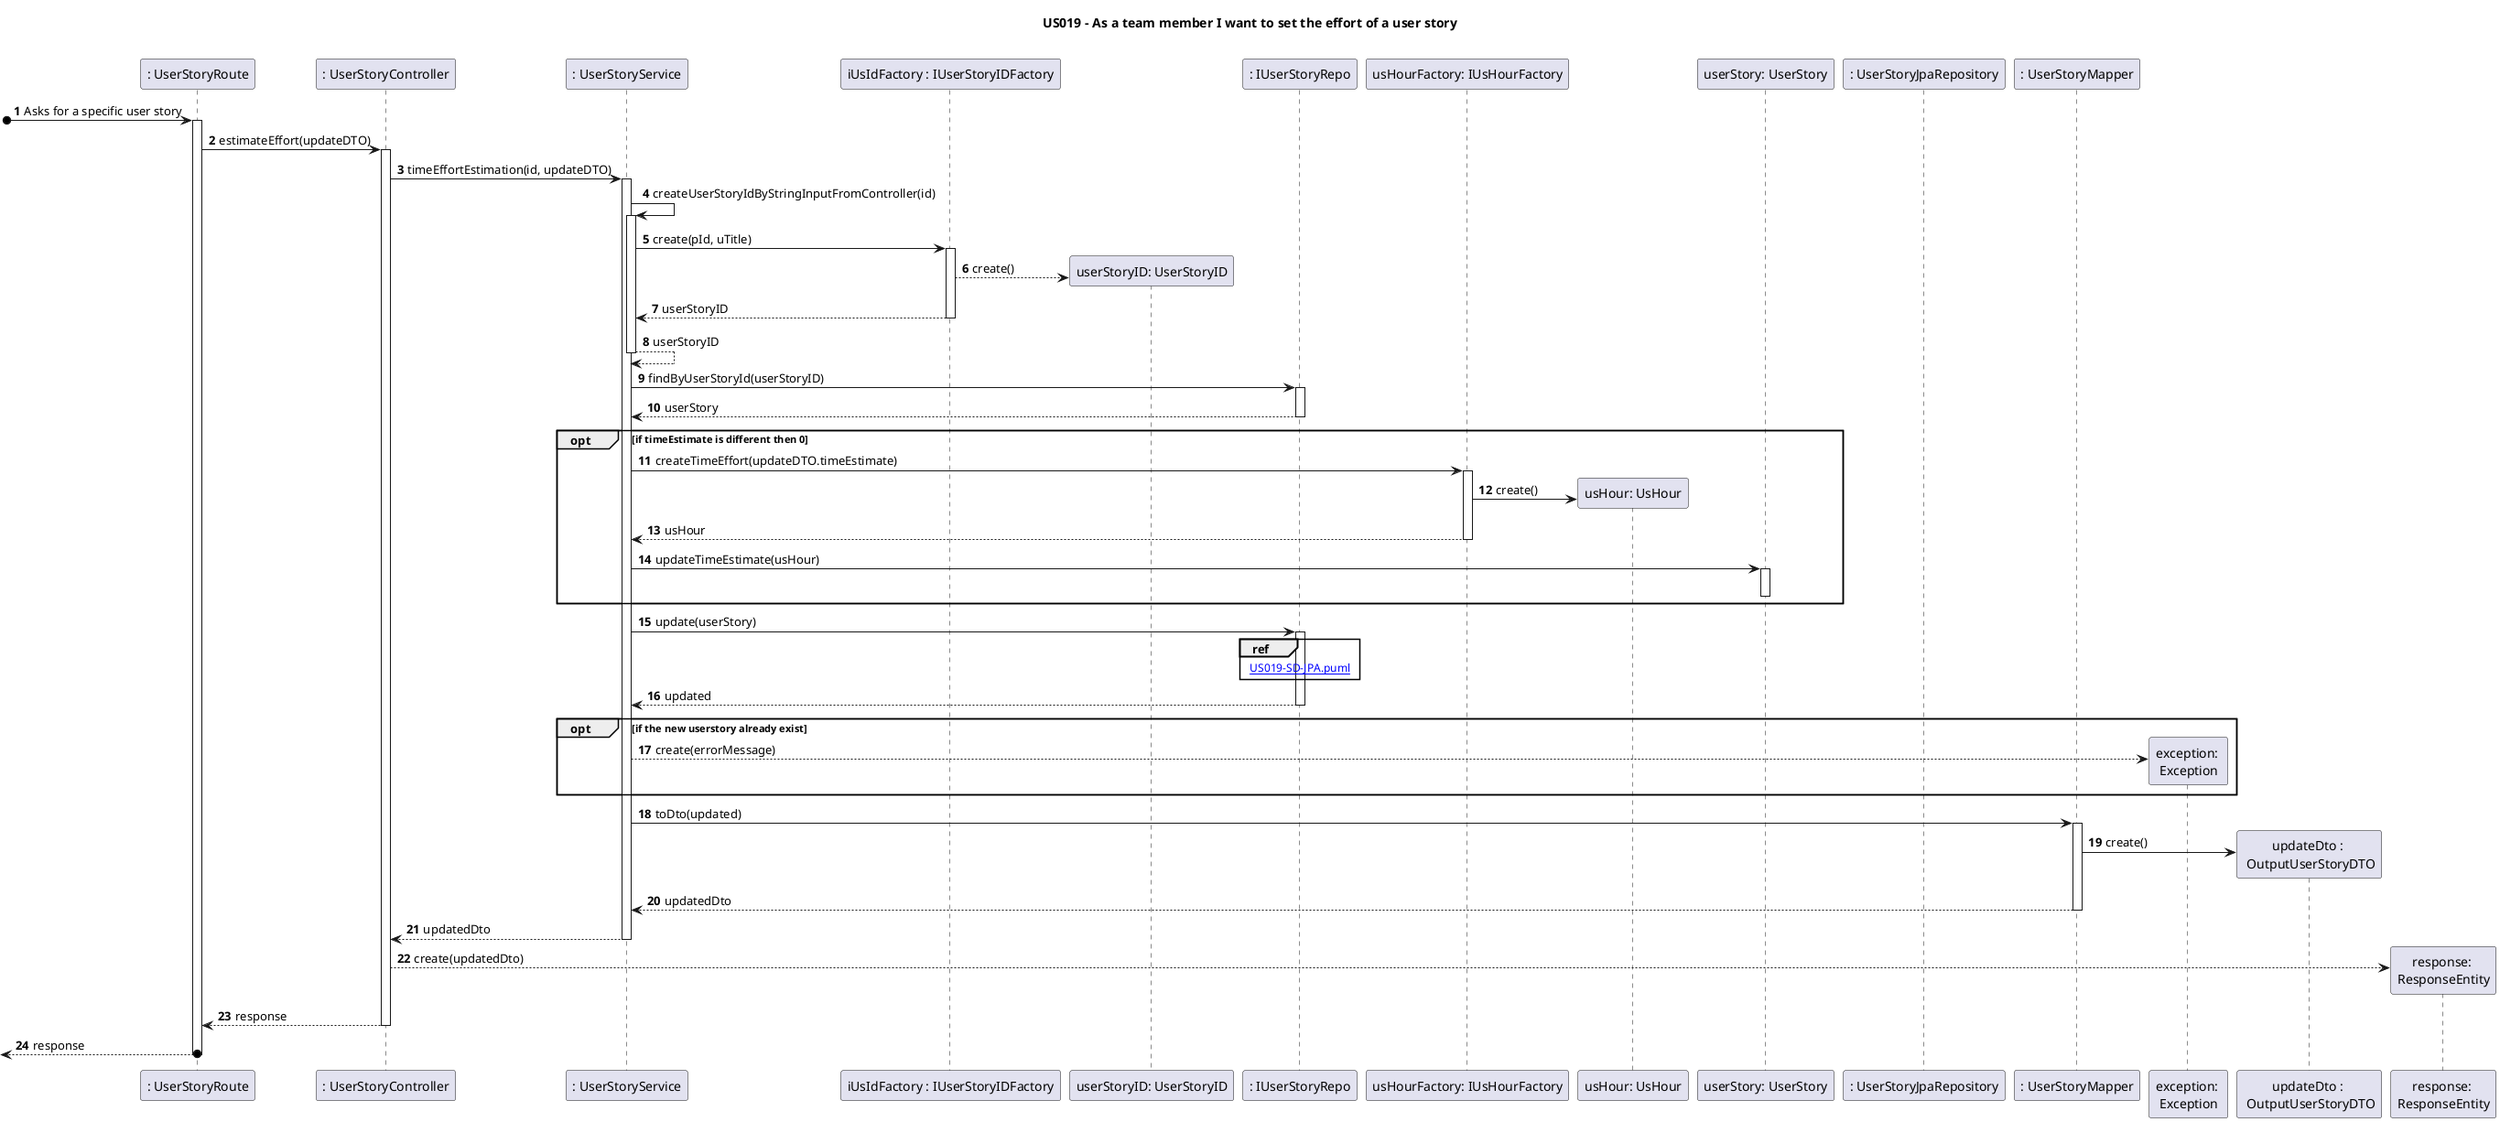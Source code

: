 @startuml
title "US019 - As a team member I want to set the effort of a user story"

autoactivate on
autonumber

participant ": UserStoryRoute" as Route
participant ": UserStoryController" as Ctrl
participant ": UserStoryService" as Service
participant "iUsIdFactory : IUserStoryIDFactory" as IdFactory
participant "userStoryID: UserStoryID" as ID
participant ": IUserStoryRepo" as Repo
participant "usHourFactory: IUsHourFactory" as EffortFactory
participant "usHour: UsHour" as Effort
participant "userStory: UserStory" as US
participant ": UserStoryJpaRepository" as Driver
participant ": UserStoryMapper" as usMapper
participant "exception: \nException" as exc
participant "updateDto : \n OutputUserStoryDTO" as outDto
participant "response: \nResponseEntity" as json

[o-> Route: Asks for a specific user story
Route -> Ctrl: estimateEffort(updateDTO)
Ctrl -> Service: timeEffortEstimation(id, updateDTO)
Service -> Service: createUserStoryIdByStringInputFromController(id)
Service -> IdFactory: create(pId, uTitle)
IdFactory --> ID**: create()
return userStoryID
return userStoryID
Service -> Repo: findByUserStoryId(userStoryID)
return userStory
opt if timeEstimate is different then 0
    Service -> EffortFactory: createTimeEffort(updateDTO.timeEstimate)
    EffortFactory -> Effort**: create()
    return usHour
    Service -> US: updateTimeEstimate(usHour)
    deactivate US
end
Service -> Repo: update(userStory)
ref over Repo: [[US019-SD-JPA.puml]]
return updated
opt if the new userstory already exist
    Service --> exc** : create(errorMessage)
end
Service-> usMapper : toDto(updated)
usMapper-> outDto **:create()
usMapper --> Service: updatedDto
Service --> Ctrl: updatedDto
Ctrl --> json**: create(updatedDto)
return response
return response

@enduml